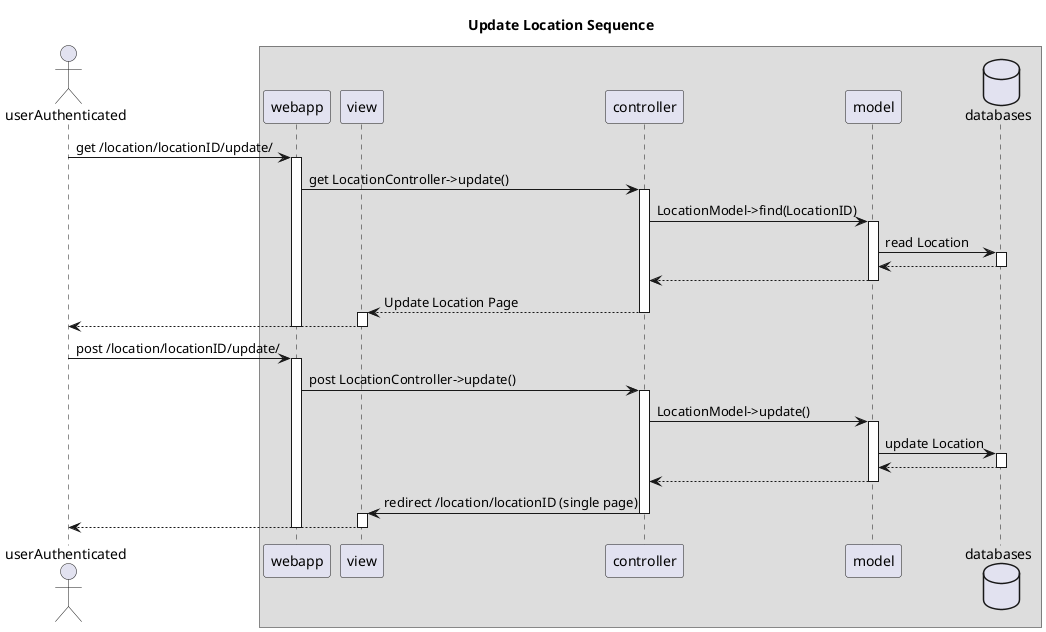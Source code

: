 @startuml

title **Update Location Sequence**

actor userAuthenticated as user
box
participant webapp
participant view
participant controller
participant model
database databases
end box

skinparam BoxPadding 80

user -> webapp ++ : get /location/locationID/update/
webapp -> controller ++ : get LocationController->update()
controller -> model ++ : LocationModel->find(LocationID)
model -> databases ++ : read Location
return
return
controller --> view -- : Update Location Page
view ++
view --> user --
webapp --

user -> webapp ++ : post /location/locationID/update/
webapp -> controller ++ : post LocationController->update()
controller -> model ++ : LocationModel->update()
model -> databases ++ : update Location
return
return
controller -> view -- : redirect /location/locationID (single page) 
view ++
view --> user --
webapp --

@enduml
